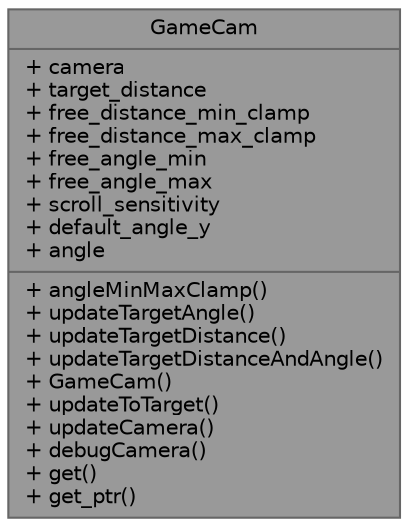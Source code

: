 digraph "GameCam"
{
 // LATEX_PDF_SIZE
  bgcolor="transparent";
  edge [fontname=Helvetica,fontsize=10,labelfontname=Helvetica,labelfontsize=10];
  node [fontname=Helvetica,fontsize=10,shape=box,height=0.2,width=0.4];
  Node1 [shape=record,label="{GameCam\n|+ camera\l+ target_distance\l+ free_distance_min_clamp\l+ free_distance_max_clamp\l+ free_angle_min\l+ free_angle_max\l+ scroll_sensitivity\l+ default_angle_y\l+ angle\l|+ angleMinMaxClamp()\l+ updateTargetAngle()\l+ updateTargetDistance()\l+ updateTargetDistanceAndAngle()\l+ GameCam()\l+ updateToTarget()\l+ updateCamera()\l+ debugCamera()\l+ get()\l+ get_ptr()\l}",height=0.2,width=0.4,color="gray40", fillcolor="grey60", style="filled", fontcolor="black",tooltip=" "];
}
